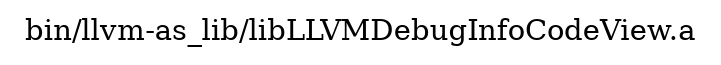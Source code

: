 digraph "bin/llvm-as_lib/libLLVMDebugInfoCodeView.a" {
	label="bin/llvm-as_lib/libLLVMDebugInfoCodeView.a";
	rankdir="LR"

}
